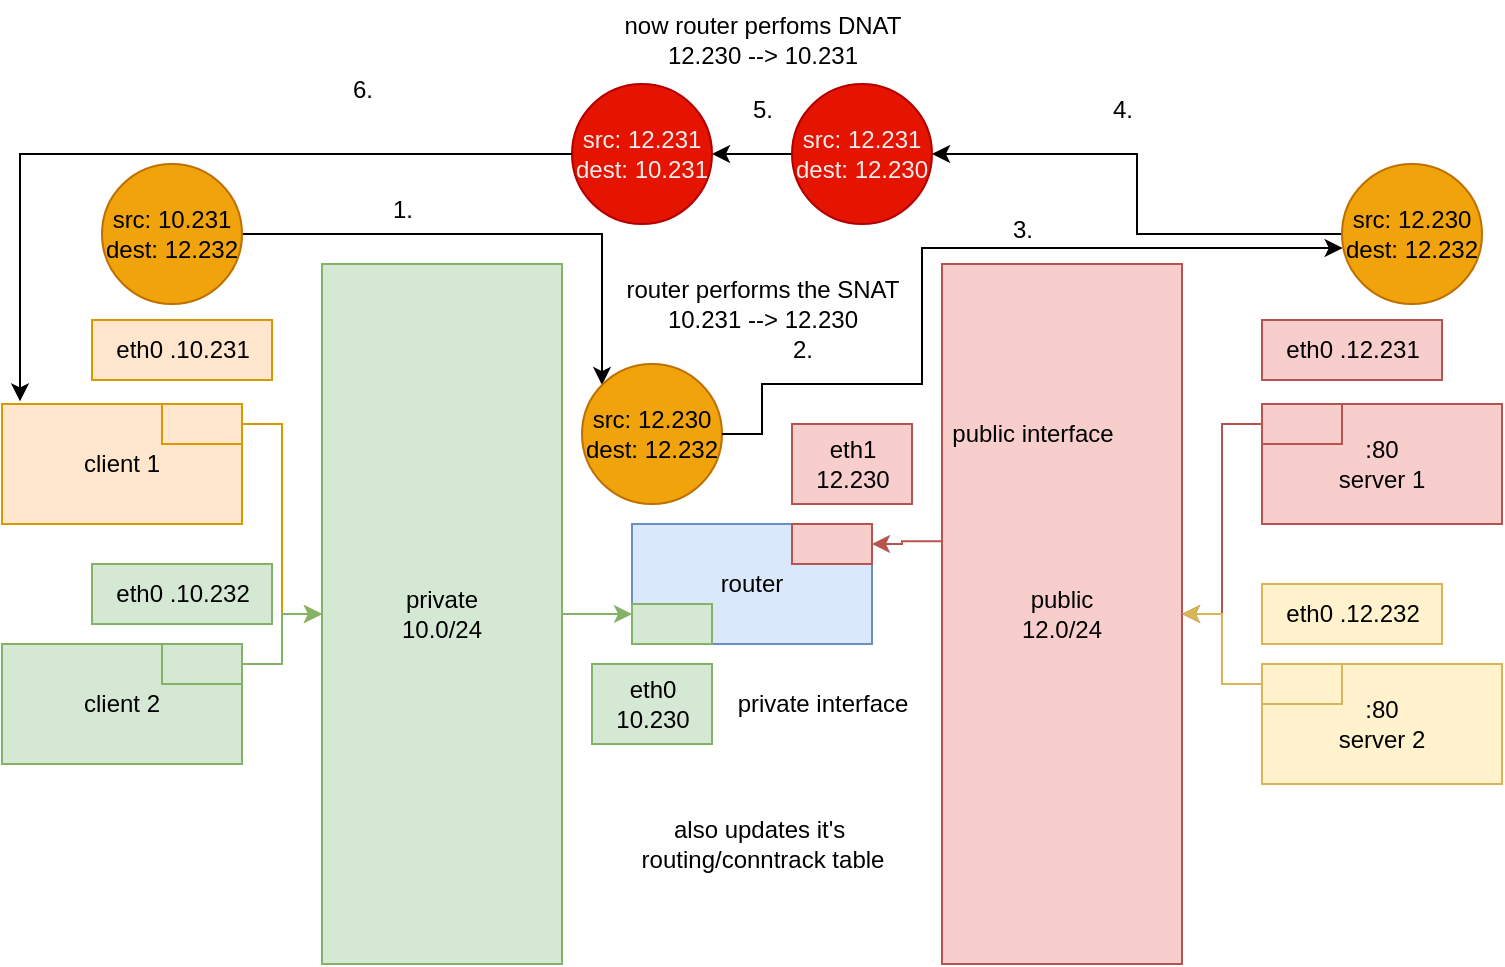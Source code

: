 <mxfile version="24.6.0" type="github">
  <diagram name="Page-1" id="kGSFd6rS6arBlY3TaFzq">
    <mxGraphModel dx="849" dy="492" grid="1" gridSize="10" guides="1" tooltips="1" connect="1" arrows="1" fold="1" page="1" pageScale="1" pageWidth="850" pageHeight="1100" math="0" shadow="0">
      <root>
        <mxCell id="0" />
        <mxCell id="1" parent="0" />
        <mxCell id="OI5EvLswwAuyaTL9_iJJ-1" value="client 1" style="rounded=0;whiteSpace=wrap;html=1;fillColor=#ffe6cc;strokeColor=#d79b00;" vertex="1" parent="1">
          <mxGeometry x="110" y="220" width="120" height="60" as="geometry" />
        </mxCell>
        <mxCell id="OI5EvLswwAuyaTL9_iJJ-2" value="&lt;div&gt;:80&lt;/div&gt;&lt;div&gt;server 2&lt;br&gt;&lt;/div&gt;" style="rounded=0;whiteSpace=wrap;html=1;fillColor=#fff2cc;strokeColor=#d6b656;" vertex="1" parent="1">
          <mxGeometry x="740" y="350" width="120" height="60" as="geometry" />
        </mxCell>
        <mxCell id="OI5EvLswwAuyaTL9_iJJ-3" value="&lt;div&gt;:80&lt;/div&gt;&lt;div&gt;server 1&lt;br&gt;&lt;/div&gt;" style="rounded=0;whiteSpace=wrap;html=1;fillColor=#f8cecc;strokeColor=#b85450;" vertex="1" parent="1">
          <mxGeometry x="740" y="220" width="120" height="60" as="geometry" />
        </mxCell>
        <mxCell id="OI5EvLswwAuyaTL9_iJJ-4" value="client 2" style="rounded=0;whiteSpace=wrap;html=1;fillColor=#d5e8d4;strokeColor=#82b366;" vertex="1" parent="1">
          <mxGeometry x="110" y="340" width="120" height="60" as="geometry" />
        </mxCell>
        <mxCell id="OI5EvLswwAuyaTL9_iJJ-44" style="edgeStyle=orthogonalEdgeStyle;rounded=0;orthogonalLoop=1;jettySize=auto;html=1;entryX=0;entryY=0.25;entryDx=0;entryDy=0;fillColor=#d5e8d4;strokeColor=#82b366;" edge="1" parent="1" source="OI5EvLswwAuyaTL9_iJJ-7" target="OI5EvLswwAuyaTL9_iJJ-16">
          <mxGeometry relative="1" as="geometry" />
        </mxCell>
        <mxCell id="OI5EvLswwAuyaTL9_iJJ-7" value="&lt;div&gt;private&lt;/div&gt;&lt;div&gt;10.0/24&lt;br&gt;&lt;/div&gt;" style="rounded=0;whiteSpace=wrap;html=1;fillColor=#d5e8d4;strokeColor=#82b366;" vertex="1" parent="1">
          <mxGeometry x="270" y="150" width="120" height="350" as="geometry" />
        </mxCell>
        <mxCell id="OI5EvLswwAuyaTL9_iJJ-46" style="edgeStyle=orthogonalEdgeStyle;rounded=0;orthogonalLoop=1;jettySize=auto;html=1;entryX=1;entryY=0.5;entryDx=0;entryDy=0;exitX=0.019;exitY=0.396;exitDx=0;exitDy=0;exitPerimeter=0;fillColor=#f8cecc;strokeColor=#b85450;" edge="1" parent="1" source="OI5EvLswwAuyaTL9_iJJ-10" target="OI5EvLswwAuyaTL9_iJJ-17">
          <mxGeometry relative="1" as="geometry">
            <Array as="points">
              <mxPoint x="560" y="289" />
              <mxPoint x="560" y="290" />
            </Array>
          </mxGeometry>
        </mxCell>
        <mxCell id="OI5EvLswwAuyaTL9_iJJ-10" value="&lt;div&gt;public&lt;/div&gt;&lt;div&gt;12.0/24&lt;br&gt;&lt;/div&gt;" style="rounded=0;whiteSpace=wrap;html=1;fillColor=#f8cecc;strokeColor=#b85450;" vertex="1" parent="1">
          <mxGeometry x="580" y="150" width="120" height="350" as="geometry" />
        </mxCell>
        <mxCell id="OI5EvLswwAuyaTL9_iJJ-11" value="router" style="rounded=0;whiteSpace=wrap;html=1;fillColor=#dae8fc;strokeColor=#6c8ebf;" vertex="1" parent="1">
          <mxGeometry x="425" y="280" width="120" height="60" as="geometry" />
        </mxCell>
        <mxCell id="OI5EvLswwAuyaTL9_iJJ-37" value="" style="edgeStyle=orthogonalEdgeStyle;rounded=0;orthogonalLoop=1;jettySize=auto;html=1;fillColor=#ffe6cc;strokeColor=#d79b00;" edge="1" parent="1" source="OI5EvLswwAuyaTL9_iJJ-12" target="OI5EvLswwAuyaTL9_iJJ-7">
          <mxGeometry relative="1" as="geometry" />
        </mxCell>
        <mxCell id="OI5EvLswwAuyaTL9_iJJ-12" value="" style="rounded=0;whiteSpace=wrap;html=1;fillColor=#ffe6cc;strokeColor=#d79b00;" vertex="1" parent="1">
          <mxGeometry x="190" y="220" width="40" height="20" as="geometry" />
        </mxCell>
        <mxCell id="OI5EvLswwAuyaTL9_iJJ-38" value="" style="edgeStyle=orthogonalEdgeStyle;rounded=0;orthogonalLoop=1;jettySize=auto;html=1;fillColor=#d5e8d4;strokeColor=#82b366;" edge="1" parent="1" source="OI5EvLswwAuyaTL9_iJJ-13" target="OI5EvLswwAuyaTL9_iJJ-7">
          <mxGeometry relative="1" as="geometry" />
        </mxCell>
        <mxCell id="OI5EvLswwAuyaTL9_iJJ-13" value="" style="rounded=0;whiteSpace=wrap;html=1;fillColor=#d5e8d4;strokeColor=#82b366;" vertex="1" parent="1">
          <mxGeometry x="190" y="340" width="40" height="20" as="geometry" />
        </mxCell>
        <mxCell id="OI5EvLswwAuyaTL9_iJJ-36" value="" style="edgeStyle=orthogonalEdgeStyle;rounded=0;orthogonalLoop=1;jettySize=auto;html=1;fillColor=#f8cecc;strokeColor=#b85450;" edge="1" parent="1" source="OI5EvLswwAuyaTL9_iJJ-14" target="OI5EvLswwAuyaTL9_iJJ-10">
          <mxGeometry relative="1" as="geometry" />
        </mxCell>
        <mxCell id="OI5EvLswwAuyaTL9_iJJ-14" value="" style="rounded=0;whiteSpace=wrap;html=1;fillColor=#f8cecc;strokeColor=#b85450;" vertex="1" parent="1">
          <mxGeometry x="740" y="220" width="40" height="20" as="geometry" />
        </mxCell>
        <mxCell id="OI5EvLswwAuyaTL9_iJJ-35" value="" style="edgeStyle=orthogonalEdgeStyle;rounded=0;orthogonalLoop=1;jettySize=auto;html=1;fillColor=#fff2cc;strokeColor=#d6b656;" edge="1" parent="1" source="OI5EvLswwAuyaTL9_iJJ-15" target="OI5EvLswwAuyaTL9_iJJ-10">
          <mxGeometry relative="1" as="geometry" />
        </mxCell>
        <mxCell id="OI5EvLswwAuyaTL9_iJJ-15" value="" style="rounded=0;whiteSpace=wrap;html=1;fillColor=#fff2cc;strokeColor=#d6b656;" vertex="1" parent="1">
          <mxGeometry x="740" y="350" width="40" height="20" as="geometry" />
        </mxCell>
        <mxCell id="OI5EvLswwAuyaTL9_iJJ-16" value="" style="rounded=0;whiteSpace=wrap;html=1;fillColor=#d5e8d4;strokeColor=#82b366;" vertex="1" parent="1">
          <mxGeometry x="425" y="320" width="40" height="20" as="geometry" />
        </mxCell>
        <mxCell id="OI5EvLswwAuyaTL9_iJJ-17" value="" style="rounded=0;whiteSpace=wrap;html=1;fillColor=#f8cecc;strokeColor=#b85450;" vertex="1" parent="1">
          <mxGeometry x="505" y="280" width="40" height="20" as="geometry" />
        </mxCell>
        <mxCell id="OI5EvLswwAuyaTL9_iJJ-18" value="eth0 .10.231" style="text;html=1;align=center;verticalAlign=middle;resizable=0;points=[];autosize=1;strokeColor=#d79b00;fillColor=#ffe6cc;" vertex="1" parent="1">
          <mxGeometry x="155" y="178" width="90" height="30" as="geometry" />
        </mxCell>
        <mxCell id="OI5EvLswwAuyaTL9_iJJ-19" value="eth0 .10.232" style="text;html=1;align=center;verticalAlign=middle;resizable=0;points=[];autosize=1;strokeColor=#82b366;fillColor=#d5e8d4;" vertex="1" parent="1">
          <mxGeometry x="155" y="300" width="90" height="30" as="geometry" />
        </mxCell>
        <mxCell id="OI5EvLswwAuyaTL9_iJJ-20" value="eth0 .12.232" style="text;html=1;align=center;verticalAlign=middle;resizable=0;points=[];autosize=1;strokeColor=#d6b656;fillColor=#fff2cc;" vertex="1" parent="1">
          <mxGeometry x="740" y="310" width="90" height="30" as="geometry" />
        </mxCell>
        <mxCell id="OI5EvLswwAuyaTL9_iJJ-21" value="eth0 .12.231" style="text;html=1;align=center;verticalAlign=middle;resizable=0;points=[];autosize=1;strokeColor=#b85450;fillColor=#f8cecc;" vertex="1" parent="1">
          <mxGeometry x="740" y="178" width="90" height="30" as="geometry" />
        </mxCell>
        <mxCell id="OI5EvLswwAuyaTL9_iJJ-23" value="&lt;div&gt;eth0&lt;/div&gt;&lt;div&gt;10.230&lt;br&gt;&lt;/div&gt;" style="text;html=1;align=center;verticalAlign=middle;resizable=0;points=[];autosize=1;strokeColor=#82b366;fillColor=#d5e8d4;" vertex="1" parent="1">
          <mxGeometry x="405" y="350" width="60" height="40" as="geometry" />
        </mxCell>
        <mxCell id="OI5EvLswwAuyaTL9_iJJ-24" value="&lt;div&gt;eth1&lt;/div&gt;&lt;div&gt;12.230&lt;/div&gt;" style="text;html=1;align=center;verticalAlign=middle;resizable=0;points=[];autosize=1;strokeColor=#b85450;fillColor=#f8cecc;" vertex="1" parent="1">
          <mxGeometry x="505" y="230" width="60" height="40" as="geometry" />
        </mxCell>
        <mxCell id="OI5EvLswwAuyaTL9_iJJ-55" style="edgeStyle=orthogonalEdgeStyle;rounded=0;orthogonalLoop=1;jettySize=auto;html=1;" edge="1" parent="1" source="OI5EvLswwAuyaTL9_iJJ-50" target="OI5EvLswwAuyaTL9_iJJ-51">
          <mxGeometry relative="1" as="geometry">
            <Array as="points">
              <mxPoint x="410" y="135" />
              <mxPoint x="410" y="225" />
            </Array>
          </mxGeometry>
        </mxCell>
        <mxCell id="OI5EvLswwAuyaTL9_iJJ-50" value="&lt;div&gt;src: 10.231&lt;/div&gt;&lt;div&gt;dest: 12.232&lt;br&gt;&lt;/div&gt;" style="ellipse;whiteSpace=wrap;html=1;aspect=fixed;fillColor=#f0a30a;strokeColor=#BD7000;fontColor=#000000;" vertex="1" parent="1">
          <mxGeometry x="160" y="100" width="70" height="70" as="geometry" />
        </mxCell>
        <mxCell id="OI5EvLswwAuyaTL9_iJJ-51" value="&lt;div&gt;src: 12.230&lt;/div&gt;&lt;div&gt;dest: 12.232&lt;br&gt;&lt;/div&gt;" style="ellipse;whiteSpace=wrap;html=1;aspect=fixed;fillColor=#f0a30a;strokeColor=#BD7000;fontColor=#000000;" vertex="1" parent="1">
          <mxGeometry x="400" y="200" width="70" height="70" as="geometry" />
        </mxCell>
        <mxCell id="OI5EvLswwAuyaTL9_iJJ-53" value="&lt;div&gt;router performs the SNAT&lt;/div&gt;&lt;div&gt;10.231 --&amp;gt; 12.230&lt;br&gt;&lt;/div&gt;" style="text;html=1;align=center;verticalAlign=middle;resizable=0;points=[];autosize=1;strokeColor=none;fillColor=none;" vertex="1" parent="1">
          <mxGeometry x="410" y="150" width="160" height="40" as="geometry" />
        </mxCell>
        <mxCell id="OI5EvLswwAuyaTL9_iJJ-57" style="edgeStyle=orthogonalEdgeStyle;rounded=0;orthogonalLoop=1;jettySize=auto;html=1;" edge="1" parent="1" source="OI5EvLswwAuyaTL9_iJJ-54" target="OI5EvLswwAuyaTL9_iJJ-59">
          <mxGeometry relative="1" as="geometry">
            <mxPoint x="640" y="120" as="targetPoint" />
          </mxGeometry>
        </mxCell>
        <mxCell id="OI5EvLswwAuyaTL9_iJJ-54" value="&lt;div&gt;src: 12.230&lt;/div&gt;&lt;div&gt;dest: 12.232&lt;br&gt;&lt;/div&gt;" style="ellipse;whiteSpace=wrap;html=1;aspect=fixed;fillColor=#f0a30a;strokeColor=#BD7000;fontColor=#000000;" vertex="1" parent="1">
          <mxGeometry x="780" y="100" width="70" height="70" as="geometry" />
        </mxCell>
        <mxCell id="OI5EvLswwAuyaTL9_iJJ-56" style="edgeStyle=orthogonalEdgeStyle;rounded=0;orthogonalLoop=1;jettySize=auto;html=1;entryX=0.005;entryY=0.6;entryDx=0;entryDy=0;entryPerimeter=0;exitX=1;exitY=0.5;exitDx=0;exitDy=0;" edge="1" parent="1" source="OI5EvLswwAuyaTL9_iJJ-51" target="OI5EvLswwAuyaTL9_iJJ-54">
          <mxGeometry relative="1" as="geometry">
            <Array as="points">
              <mxPoint x="490" y="210" />
              <mxPoint x="570" y="210" />
              <mxPoint x="570" y="142" />
            </Array>
          </mxGeometry>
        </mxCell>
        <mxCell id="OI5EvLswwAuyaTL9_iJJ-58" value="&lt;div&gt;also updates it&#39;s&amp;nbsp;&lt;/div&gt;&lt;div&gt;routing/conntrack table&lt;/div&gt;" style="text;html=1;align=center;verticalAlign=middle;resizable=0;points=[];autosize=1;strokeColor=none;fillColor=none;" vertex="1" parent="1">
          <mxGeometry x="415" y="420" width="150" height="40" as="geometry" />
        </mxCell>
        <mxCell id="OI5EvLswwAuyaTL9_iJJ-61" value="" style="edgeStyle=orthogonalEdgeStyle;rounded=0;orthogonalLoop=1;jettySize=auto;html=1;" edge="1" parent="1" source="OI5EvLswwAuyaTL9_iJJ-59" target="OI5EvLswwAuyaTL9_iJJ-60">
          <mxGeometry relative="1" as="geometry" />
        </mxCell>
        <mxCell id="OI5EvLswwAuyaTL9_iJJ-59" value="&lt;div&gt;src: 12.231&lt;/div&gt;&lt;div&gt;dest: 12.230&lt;br&gt;&lt;/div&gt;" style="ellipse;whiteSpace=wrap;html=1;aspect=fixed;fillColor=#e51400;strokeColor=#B20000;fontColor=#EDEDED;" vertex="1" parent="1">
          <mxGeometry x="505" y="60" width="70" height="70" as="geometry" />
        </mxCell>
        <mxCell id="OI5EvLswwAuyaTL9_iJJ-60" value="&lt;div&gt;src: 12.231&lt;/div&gt;&lt;div&gt;dest: 10.231&lt;/div&gt;" style="ellipse;whiteSpace=wrap;html=1;aspect=fixed;fillColor=#e51400;strokeColor=#B20000;fontColor=#EDEDED;" vertex="1" parent="1">
          <mxGeometry x="395" y="60" width="70" height="70" as="geometry" />
        </mxCell>
        <mxCell id="OI5EvLswwAuyaTL9_iJJ-62" style="edgeStyle=orthogonalEdgeStyle;rounded=0;orthogonalLoop=1;jettySize=auto;html=1;entryX=0.075;entryY=-0.022;entryDx=0;entryDy=0;entryPerimeter=0;" edge="1" parent="1" source="OI5EvLswwAuyaTL9_iJJ-60" target="OI5EvLswwAuyaTL9_iJJ-1">
          <mxGeometry relative="1" as="geometry" />
        </mxCell>
        <mxCell id="OI5EvLswwAuyaTL9_iJJ-63" value="&lt;div&gt;now router perfoms DNAT&lt;/div&gt;&lt;div&gt;12.230 --&amp;gt; 10.231&lt;br&gt;&lt;/div&gt;" style="text;html=1;align=center;verticalAlign=middle;resizable=0;points=[];autosize=1;strokeColor=none;fillColor=none;" vertex="1" parent="1">
          <mxGeometry x="410" y="18" width="160" height="40" as="geometry" />
        </mxCell>
        <mxCell id="OI5EvLswwAuyaTL9_iJJ-64" value="1." style="text;html=1;align=center;verticalAlign=middle;resizable=0;points=[];autosize=1;strokeColor=none;fillColor=none;" vertex="1" parent="1">
          <mxGeometry x="295" y="108" width="30" height="30" as="geometry" />
        </mxCell>
        <mxCell id="OI5EvLswwAuyaTL9_iJJ-65" value="2." style="text;html=1;align=center;verticalAlign=middle;resizable=0;points=[];autosize=1;strokeColor=none;fillColor=none;" vertex="1" parent="1">
          <mxGeometry x="495" y="178" width="30" height="30" as="geometry" />
        </mxCell>
        <mxCell id="OI5EvLswwAuyaTL9_iJJ-66" value="3." style="text;html=1;align=center;verticalAlign=middle;resizable=0;points=[];autosize=1;strokeColor=none;fillColor=none;" vertex="1" parent="1">
          <mxGeometry x="605" y="118" width="30" height="30" as="geometry" />
        </mxCell>
        <mxCell id="OI5EvLswwAuyaTL9_iJJ-67" value="4." style="text;html=1;align=center;verticalAlign=middle;resizable=0;points=[];autosize=1;strokeColor=none;fillColor=none;" vertex="1" parent="1">
          <mxGeometry x="655" y="58" width="30" height="30" as="geometry" />
        </mxCell>
        <mxCell id="OI5EvLswwAuyaTL9_iJJ-68" value="5." style="text;html=1;align=center;verticalAlign=middle;resizable=0;points=[];autosize=1;strokeColor=none;fillColor=none;" vertex="1" parent="1">
          <mxGeometry x="475" y="58" width="30" height="30" as="geometry" />
        </mxCell>
        <mxCell id="OI5EvLswwAuyaTL9_iJJ-69" value="6." style="text;html=1;align=center;verticalAlign=middle;resizable=0;points=[];autosize=1;strokeColor=none;fillColor=none;" vertex="1" parent="1">
          <mxGeometry x="275" y="48" width="30" height="30" as="geometry" />
        </mxCell>
        <mxCell id="OI5EvLswwAuyaTL9_iJJ-70" value="private interface" style="text;html=1;align=center;verticalAlign=middle;resizable=0;points=[];autosize=1;strokeColor=none;fillColor=none;" vertex="1" parent="1">
          <mxGeometry x="465" y="355" width="110" height="30" as="geometry" />
        </mxCell>
        <mxCell id="OI5EvLswwAuyaTL9_iJJ-71" value="public interface" style="text;html=1;align=center;verticalAlign=middle;resizable=0;points=[];autosize=1;strokeColor=none;fillColor=none;" vertex="1" parent="1">
          <mxGeometry x="575" y="220" width="100" height="30" as="geometry" />
        </mxCell>
      </root>
    </mxGraphModel>
  </diagram>
</mxfile>
